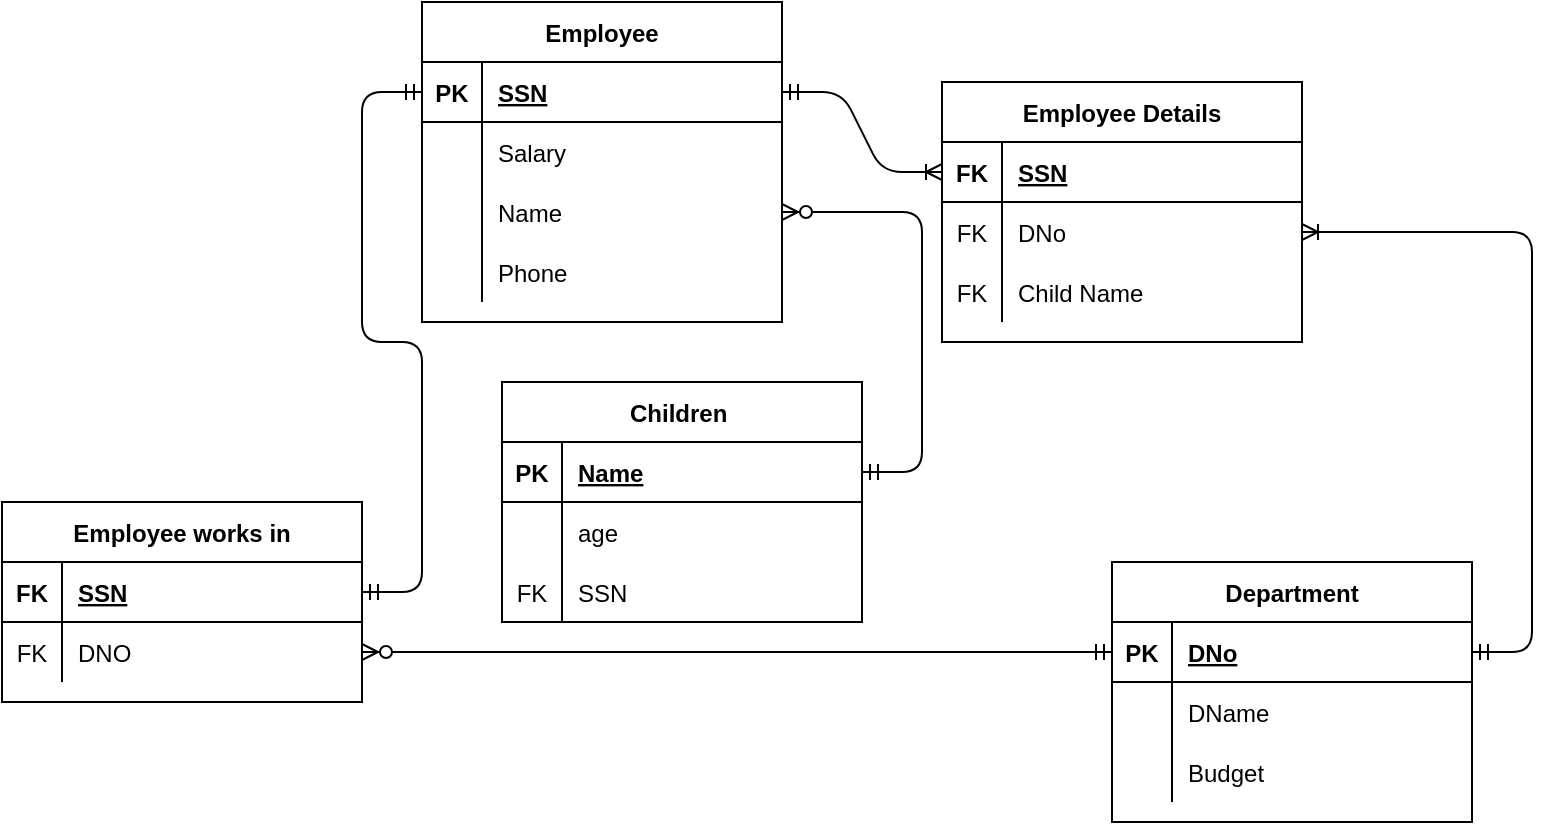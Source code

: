 <mxfile version="14.2.7" type="device"><diagram id="FEeAaD6x0Ngr0LJ_EmT-" name="Page-1"><mxGraphModel dx="1718" dy="492" grid="1" gridSize="10" guides="1" tooltips="1" connect="1" arrows="1" fold="1" page="1" pageScale="1" pageWidth="850" pageHeight="1100" math="0" shadow="0"><root><mxCell id="0"/><mxCell id="1" parent="0"/><mxCell id="Dwpc4GUuXYDUz4j9-Vww-1" value="Employee" style="shape=table;startSize=30;container=1;collapsible=1;childLayout=tableLayout;fixedRows=1;rowLines=0;fontStyle=1;align=center;resizeLast=1;" parent="1" vertex="1"><mxGeometry x="80" y="80" width="180" height="160" as="geometry"/></mxCell><mxCell id="Dwpc4GUuXYDUz4j9-Vww-2" value="" style="shape=partialRectangle;collapsible=0;dropTarget=0;pointerEvents=0;fillColor=none;top=0;left=0;bottom=1;right=0;points=[[0,0.5],[1,0.5]];portConstraint=eastwest;" parent="Dwpc4GUuXYDUz4j9-Vww-1" vertex="1"><mxGeometry y="30" width="180" height="30" as="geometry"/></mxCell><mxCell id="Dwpc4GUuXYDUz4j9-Vww-3" value="PK" style="shape=partialRectangle;connectable=0;fillColor=none;top=0;left=0;bottom=0;right=0;fontStyle=1;overflow=hidden;" parent="Dwpc4GUuXYDUz4j9-Vww-2" vertex="1"><mxGeometry width="30" height="30" as="geometry"/></mxCell><mxCell id="Dwpc4GUuXYDUz4j9-Vww-4" value="SSN" style="shape=partialRectangle;connectable=0;fillColor=none;top=0;left=0;bottom=0;right=0;align=left;spacingLeft=6;fontStyle=5;overflow=hidden;" parent="Dwpc4GUuXYDUz4j9-Vww-2" vertex="1"><mxGeometry x="30" width="150" height="30" as="geometry"/></mxCell><mxCell id="Dwpc4GUuXYDUz4j9-Vww-5" value="" style="shape=partialRectangle;collapsible=0;dropTarget=0;pointerEvents=0;fillColor=none;top=0;left=0;bottom=0;right=0;points=[[0,0.5],[1,0.5]];portConstraint=eastwest;" parent="Dwpc4GUuXYDUz4j9-Vww-1" vertex="1"><mxGeometry y="60" width="180" height="30" as="geometry"/></mxCell><mxCell id="Dwpc4GUuXYDUz4j9-Vww-6" value="" style="shape=partialRectangle;connectable=0;fillColor=none;top=0;left=0;bottom=0;right=0;editable=1;overflow=hidden;" parent="Dwpc4GUuXYDUz4j9-Vww-5" vertex="1"><mxGeometry width="30" height="30" as="geometry"/></mxCell><mxCell id="Dwpc4GUuXYDUz4j9-Vww-7" value="Salary" style="shape=partialRectangle;connectable=0;fillColor=none;top=0;left=0;bottom=0;right=0;align=left;spacingLeft=6;overflow=hidden;" parent="Dwpc4GUuXYDUz4j9-Vww-5" vertex="1"><mxGeometry x="30" width="150" height="30" as="geometry"/></mxCell><mxCell id="Dwpc4GUuXYDUz4j9-Vww-8" value="" style="shape=partialRectangle;collapsible=0;dropTarget=0;pointerEvents=0;fillColor=none;top=0;left=0;bottom=0;right=0;points=[[0,0.5],[1,0.5]];portConstraint=eastwest;" parent="Dwpc4GUuXYDUz4j9-Vww-1" vertex="1"><mxGeometry y="90" width="180" height="30" as="geometry"/></mxCell><mxCell id="Dwpc4GUuXYDUz4j9-Vww-9" value="" style="shape=partialRectangle;connectable=0;fillColor=none;top=0;left=0;bottom=0;right=0;editable=1;overflow=hidden;" parent="Dwpc4GUuXYDUz4j9-Vww-8" vertex="1"><mxGeometry width="30" height="30" as="geometry"/></mxCell><mxCell id="Dwpc4GUuXYDUz4j9-Vww-10" value="Name" style="shape=partialRectangle;connectable=0;fillColor=none;top=0;left=0;bottom=0;right=0;align=left;spacingLeft=6;overflow=hidden;" parent="Dwpc4GUuXYDUz4j9-Vww-8" vertex="1"><mxGeometry x="30" width="150" height="30" as="geometry"/></mxCell><mxCell id="Dwpc4GUuXYDUz4j9-Vww-11" value="" style="shape=partialRectangle;collapsible=0;dropTarget=0;pointerEvents=0;fillColor=none;top=0;left=0;bottom=0;right=0;points=[[0,0.5],[1,0.5]];portConstraint=eastwest;" parent="Dwpc4GUuXYDUz4j9-Vww-1" vertex="1"><mxGeometry y="120" width="180" height="30" as="geometry"/></mxCell><mxCell id="Dwpc4GUuXYDUz4j9-Vww-12" value="" style="shape=partialRectangle;connectable=0;fillColor=none;top=0;left=0;bottom=0;right=0;editable=1;overflow=hidden;" parent="Dwpc4GUuXYDUz4j9-Vww-11" vertex="1"><mxGeometry width="30" height="30" as="geometry"/></mxCell><mxCell id="Dwpc4GUuXYDUz4j9-Vww-13" value="Phone" style="shape=partialRectangle;connectable=0;fillColor=none;top=0;left=0;bottom=0;right=0;align=left;spacingLeft=6;overflow=hidden;" parent="Dwpc4GUuXYDUz4j9-Vww-11" vertex="1"><mxGeometry x="30" width="150" height="30" as="geometry"/></mxCell><mxCell id="Dwpc4GUuXYDUz4j9-Vww-15" value="Employee Details" style="shape=table;startSize=30;container=1;collapsible=1;childLayout=tableLayout;fixedRows=1;rowLines=0;fontStyle=1;align=center;resizeLast=1;" parent="1" vertex="1"><mxGeometry x="340" y="120" width="180" height="130" as="geometry"/></mxCell><mxCell id="Dwpc4GUuXYDUz4j9-Vww-16" value="" style="shape=partialRectangle;collapsible=0;dropTarget=0;pointerEvents=0;fillColor=none;top=0;left=0;bottom=1;right=0;points=[[0,0.5],[1,0.5]];portConstraint=eastwest;" parent="Dwpc4GUuXYDUz4j9-Vww-15" vertex="1"><mxGeometry y="30" width="180" height="30" as="geometry"/></mxCell><mxCell id="Dwpc4GUuXYDUz4j9-Vww-17" value="FK" style="shape=partialRectangle;connectable=0;fillColor=none;top=0;left=0;bottom=0;right=0;fontStyle=1;overflow=hidden;" parent="Dwpc4GUuXYDUz4j9-Vww-16" vertex="1"><mxGeometry width="30" height="30" as="geometry"/></mxCell><mxCell id="Dwpc4GUuXYDUz4j9-Vww-18" value="SSN" style="shape=partialRectangle;connectable=0;fillColor=none;top=0;left=0;bottom=0;right=0;align=left;spacingLeft=6;fontStyle=5;overflow=hidden;" parent="Dwpc4GUuXYDUz4j9-Vww-16" vertex="1"><mxGeometry x="30" width="150" height="30" as="geometry"/></mxCell><mxCell id="Dwpc4GUuXYDUz4j9-Vww-19" value="" style="shape=partialRectangle;collapsible=0;dropTarget=0;pointerEvents=0;fillColor=none;top=0;left=0;bottom=0;right=0;points=[[0,0.5],[1,0.5]];portConstraint=eastwest;" parent="Dwpc4GUuXYDUz4j9-Vww-15" vertex="1"><mxGeometry y="60" width="180" height="30" as="geometry"/></mxCell><mxCell id="Dwpc4GUuXYDUz4j9-Vww-20" value="FK" style="shape=partialRectangle;connectable=0;fillColor=none;top=0;left=0;bottom=0;right=0;editable=1;overflow=hidden;" parent="Dwpc4GUuXYDUz4j9-Vww-19" vertex="1"><mxGeometry width="30" height="30" as="geometry"/></mxCell><mxCell id="Dwpc4GUuXYDUz4j9-Vww-21" value="DNo" style="shape=partialRectangle;connectable=0;fillColor=none;top=0;left=0;bottom=0;right=0;align=left;spacingLeft=6;overflow=hidden;" parent="Dwpc4GUuXYDUz4j9-Vww-19" vertex="1"><mxGeometry x="30" width="150" height="30" as="geometry"/></mxCell><mxCell id="Dwpc4GUuXYDUz4j9-Vww-22" value="" style="shape=partialRectangle;collapsible=0;dropTarget=0;pointerEvents=0;fillColor=none;top=0;left=0;bottom=0;right=0;points=[[0,0.5],[1,0.5]];portConstraint=eastwest;" parent="Dwpc4GUuXYDUz4j9-Vww-15" vertex="1"><mxGeometry y="90" width="180" height="30" as="geometry"/></mxCell><mxCell id="Dwpc4GUuXYDUz4j9-Vww-23" value="FK" style="shape=partialRectangle;connectable=0;fillColor=none;top=0;left=0;bottom=0;right=0;editable=1;overflow=hidden;" parent="Dwpc4GUuXYDUz4j9-Vww-22" vertex="1"><mxGeometry width="30" height="30" as="geometry"/></mxCell><mxCell id="Dwpc4GUuXYDUz4j9-Vww-24" value="Child Name" style="shape=partialRectangle;connectable=0;fillColor=none;top=0;left=0;bottom=0;right=0;align=left;spacingLeft=6;overflow=hidden;" parent="Dwpc4GUuXYDUz4j9-Vww-22" vertex="1"><mxGeometry x="30" width="150" height="30" as="geometry"/></mxCell><mxCell id="Dwpc4GUuXYDUz4j9-Vww-28" value="Department" style="shape=table;startSize=30;container=1;collapsible=1;childLayout=tableLayout;fixedRows=1;rowLines=0;fontStyle=1;align=center;resizeLast=1;" parent="1" vertex="1"><mxGeometry x="425" y="360" width="180" height="130" as="geometry"/></mxCell><mxCell id="Dwpc4GUuXYDUz4j9-Vww-29" value="" style="shape=partialRectangle;collapsible=0;dropTarget=0;pointerEvents=0;fillColor=none;top=0;left=0;bottom=1;right=0;points=[[0,0.5],[1,0.5]];portConstraint=eastwest;" parent="Dwpc4GUuXYDUz4j9-Vww-28" vertex="1"><mxGeometry y="30" width="180" height="30" as="geometry"/></mxCell><mxCell id="Dwpc4GUuXYDUz4j9-Vww-30" value="PK" style="shape=partialRectangle;connectable=0;fillColor=none;top=0;left=0;bottom=0;right=0;fontStyle=1;overflow=hidden;" parent="Dwpc4GUuXYDUz4j9-Vww-29" vertex="1"><mxGeometry width="30" height="30" as="geometry"/></mxCell><mxCell id="Dwpc4GUuXYDUz4j9-Vww-31" value="DNo" style="shape=partialRectangle;connectable=0;fillColor=none;top=0;left=0;bottom=0;right=0;align=left;spacingLeft=6;fontStyle=5;overflow=hidden;" parent="Dwpc4GUuXYDUz4j9-Vww-29" vertex="1"><mxGeometry x="30" width="150" height="30" as="geometry"/></mxCell><mxCell id="Dwpc4GUuXYDUz4j9-Vww-32" value="" style="shape=partialRectangle;collapsible=0;dropTarget=0;pointerEvents=0;fillColor=none;top=0;left=0;bottom=0;right=0;points=[[0,0.5],[1,0.5]];portConstraint=eastwest;" parent="Dwpc4GUuXYDUz4j9-Vww-28" vertex="1"><mxGeometry y="60" width="180" height="30" as="geometry"/></mxCell><mxCell id="Dwpc4GUuXYDUz4j9-Vww-33" value="" style="shape=partialRectangle;connectable=0;fillColor=none;top=0;left=0;bottom=0;right=0;editable=1;overflow=hidden;" parent="Dwpc4GUuXYDUz4j9-Vww-32" vertex="1"><mxGeometry width="30" height="30" as="geometry"/></mxCell><mxCell id="Dwpc4GUuXYDUz4j9-Vww-34" value="DName" style="shape=partialRectangle;connectable=0;fillColor=none;top=0;left=0;bottom=0;right=0;align=left;spacingLeft=6;overflow=hidden;" parent="Dwpc4GUuXYDUz4j9-Vww-32" vertex="1"><mxGeometry x="30" width="150" height="30" as="geometry"/></mxCell><mxCell id="Dwpc4GUuXYDUz4j9-Vww-35" value="" style="shape=partialRectangle;collapsible=0;dropTarget=0;pointerEvents=0;fillColor=none;top=0;left=0;bottom=0;right=0;points=[[0,0.5],[1,0.5]];portConstraint=eastwest;" parent="Dwpc4GUuXYDUz4j9-Vww-28" vertex="1"><mxGeometry y="90" width="180" height="30" as="geometry"/></mxCell><mxCell id="Dwpc4GUuXYDUz4j9-Vww-36" value="" style="shape=partialRectangle;connectable=0;fillColor=none;top=0;left=0;bottom=0;right=0;editable=1;overflow=hidden;" parent="Dwpc4GUuXYDUz4j9-Vww-35" vertex="1"><mxGeometry width="30" height="30" as="geometry"/></mxCell><mxCell id="Dwpc4GUuXYDUz4j9-Vww-37" value="Budget" style="shape=partialRectangle;connectable=0;fillColor=none;top=0;left=0;bottom=0;right=0;align=left;spacingLeft=6;overflow=hidden;" parent="Dwpc4GUuXYDUz4j9-Vww-35" vertex="1"><mxGeometry x="30" width="150" height="30" as="geometry"/></mxCell><mxCell id="Dwpc4GUuXYDUz4j9-Vww-41" value="Children " style="shape=table;startSize=30;container=1;collapsible=1;childLayout=tableLayout;fixedRows=1;rowLines=0;fontStyle=1;align=center;resizeLast=1;" parent="1" vertex="1"><mxGeometry x="120" y="270" width="180" height="120" as="geometry"/></mxCell><mxCell id="Dwpc4GUuXYDUz4j9-Vww-42" value="" style="shape=partialRectangle;collapsible=0;dropTarget=0;pointerEvents=0;fillColor=none;top=0;left=0;bottom=1;right=0;points=[[0,0.5],[1,0.5]];portConstraint=eastwest;" parent="Dwpc4GUuXYDUz4j9-Vww-41" vertex="1"><mxGeometry y="30" width="180" height="30" as="geometry"/></mxCell><mxCell id="Dwpc4GUuXYDUz4j9-Vww-43" value="PK" style="shape=partialRectangle;connectable=0;fillColor=none;top=0;left=0;bottom=0;right=0;fontStyle=1;overflow=hidden;" parent="Dwpc4GUuXYDUz4j9-Vww-42" vertex="1"><mxGeometry width="30" height="30" as="geometry"/></mxCell><mxCell id="Dwpc4GUuXYDUz4j9-Vww-44" value="Name" style="shape=partialRectangle;connectable=0;fillColor=none;top=0;left=0;bottom=0;right=0;align=left;spacingLeft=6;fontStyle=5;overflow=hidden;" parent="Dwpc4GUuXYDUz4j9-Vww-42" vertex="1"><mxGeometry x="30" width="150" height="30" as="geometry"/></mxCell><mxCell id="Dwpc4GUuXYDUz4j9-Vww-45" value="" style="shape=partialRectangle;collapsible=0;dropTarget=0;pointerEvents=0;fillColor=none;top=0;left=0;bottom=0;right=0;points=[[0,0.5],[1,0.5]];portConstraint=eastwest;" parent="Dwpc4GUuXYDUz4j9-Vww-41" vertex="1"><mxGeometry y="60" width="180" height="30" as="geometry"/></mxCell><mxCell id="Dwpc4GUuXYDUz4j9-Vww-46" value="" style="shape=partialRectangle;connectable=0;fillColor=none;top=0;left=0;bottom=0;right=0;editable=1;overflow=hidden;" parent="Dwpc4GUuXYDUz4j9-Vww-45" vertex="1"><mxGeometry width="30" height="30" as="geometry"/></mxCell><mxCell id="Dwpc4GUuXYDUz4j9-Vww-47" value="age" style="shape=partialRectangle;connectable=0;fillColor=none;top=0;left=0;bottom=0;right=0;align=left;spacingLeft=6;overflow=hidden;" parent="Dwpc4GUuXYDUz4j9-Vww-45" vertex="1"><mxGeometry x="30" width="150" height="30" as="geometry"/></mxCell><mxCell id="Dwpc4GUuXYDUz4j9-Vww-55" value="" style="shape=partialRectangle;collapsible=0;dropTarget=0;pointerEvents=0;fillColor=none;top=0;left=0;bottom=0;right=0;points=[[0,0.5],[1,0.5]];portConstraint=eastwest;" parent="Dwpc4GUuXYDUz4j9-Vww-41" vertex="1"><mxGeometry y="90" width="180" height="30" as="geometry"/></mxCell><mxCell id="Dwpc4GUuXYDUz4j9-Vww-56" value="FK" style="shape=partialRectangle;connectable=0;fillColor=none;top=0;left=0;bottom=0;right=0;editable=1;overflow=hidden;" parent="Dwpc4GUuXYDUz4j9-Vww-55" vertex="1"><mxGeometry width="30" height="30" as="geometry"/></mxCell><mxCell id="Dwpc4GUuXYDUz4j9-Vww-57" value="SSN" style="shape=partialRectangle;connectable=0;fillColor=none;top=0;left=0;bottom=0;right=0;align=left;spacingLeft=6;overflow=hidden;" parent="Dwpc4GUuXYDUz4j9-Vww-55" vertex="1"><mxGeometry x="30" width="150" height="30" as="geometry"/></mxCell><mxCell id="Dwpc4GUuXYDUz4j9-Vww-54" value="" style="edgeStyle=entityRelationEdgeStyle;fontSize=12;html=1;endArrow=ERoneToMany;startArrow=ERmandOne;" parent="1" source="Dwpc4GUuXYDUz4j9-Vww-2" target="Dwpc4GUuXYDUz4j9-Vww-16" edge="1"><mxGeometry width="100" height="100" relative="1" as="geometry"><mxPoint x="370" y="310" as="sourcePoint"/><mxPoint x="470" y="210" as="targetPoint"/></mxGeometry></mxCell><mxCell id="Dwpc4GUuXYDUz4j9-Vww-58" value="" style="edgeStyle=entityRelationEdgeStyle;fontSize=12;html=1;endArrow=ERzeroToMany;startArrow=ERmandOne;" parent="1" source="Dwpc4GUuXYDUz4j9-Vww-42" target="Dwpc4GUuXYDUz4j9-Vww-8" edge="1"><mxGeometry width="100" height="100" relative="1" as="geometry"><mxPoint x="370" y="310" as="sourcePoint"/><mxPoint x="470" y="210" as="targetPoint"/></mxGeometry></mxCell><mxCell id="Dwpc4GUuXYDUz4j9-Vww-59" value="" style="edgeStyle=entityRelationEdgeStyle;fontSize=12;html=1;endArrow=ERoneToMany;startArrow=ERmandOne;" parent="1" source="Dwpc4GUuXYDUz4j9-Vww-29" target="Dwpc4GUuXYDUz4j9-Vww-19" edge="1"><mxGeometry width="100" height="100" relative="1" as="geometry"><mxPoint x="370" y="310" as="sourcePoint"/><mxPoint x="470" y="210" as="targetPoint"/></mxGeometry></mxCell><mxCell id="8vdtRTm8jB1zDKFsWICp-1" value="Employee works in" style="shape=table;startSize=30;container=1;collapsible=1;childLayout=tableLayout;fixedRows=1;rowLines=0;fontStyle=1;align=center;resizeLast=1;" vertex="1" parent="1"><mxGeometry x="-130" y="330" width="180" height="100" as="geometry"/></mxCell><mxCell id="8vdtRTm8jB1zDKFsWICp-2" value="" style="shape=partialRectangle;collapsible=0;dropTarget=0;pointerEvents=0;fillColor=none;top=0;left=0;bottom=1;right=0;points=[[0,0.5],[1,0.5]];portConstraint=eastwest;" vertex="1" parent="8vdtRTm8jB1zDKFsWICp-1"><mxGeometry y="30" width="180" height="30" as="geometry"/></mxCell><mxCell id="8vdtRTm8jB1zDKFsWICp-3" value="FK" style="shape=partialRectangle;connectable=0;fillColor=none;top=0;left=0;bottom=0;right=0;fontStyle=1;overflow=hidden;" vertex="1" parent="8vdtRTm8jB1zDKFsWICp-2"><mxGeometry width="30" height="30" as="geometry"/></mxCell><mxCell id="8vdtRTm8jB1zDKFsWICp-4" value="SSN" style="shape=partialRectangle;connectable=0;fillColor=none;top=0;left=0;bottom=0;right=0;align=left;spacingLeft=6;fontStyle=5;overflow=hidden;" vertex="1" parent="8vdtRTm8jB1zDKFsWICp-2"><mxGeometry x="30" width="150" height="30" as="geometry"/></mxCell><mxCell id="8vdtRTm8jB1zDKFsWICp-5" value="" style="shape=partialRectangle;collapsible=0;dropTarget=0;pointerEvents=0;fillColor=none;top=0;left=0;bottom=0;right=0;points=[[0,0.5],[1,0.5]];portConstraint=eastwest;" vertex="1" parent="8vdtRTm8jB1zDKFsWICp-1"><mxGeometry y="60" width="180" height="30" as="geometry"/></mxCell><mxCell id="8vdtRTm8jB1zDKFsWICp-6" value="FK" style="shape=partialRectangle;connectable=0;fillColor=none;top=0;left=0;bottom=0;right=0;editable=1;overflow=hidden;" vertex="1" parent="8vdtRTm8jB1zDKFsWICp-5"><mxGeometry width="30" height="30" as="geometry"/></mxCell><mxCell id="8vdtRTm8jB1zDKFsWICp-7" value="DNO" style="shape=partialRectangle;connectable=0;fillColor=none;top=0;left=0;bottom=0;right=0;align=left;spacingLeft=6;overflow=hidden;" vertex="1" parent="8vdtRTm8jB1zDKFsWICp-5"><mxGeometry x="30" width="150" height="30" as="geometry"/></mxCell><mxCell id="8vdtRTm8jB1zDKFsWICp-14" value="" style="edgeStyle=entityRelationEdgeStyle;fontSize=12;html=1;endArrow=ERmandOne;startArrow=ERmandOne;" edge="1" parent="1" source="Dwpc4GUuXYDUz4j9-Vww-2" target="8vdtRTm8jB1zDKFsWICp-2"><mxGeometry width="100" height="100" relative="1" as="geometry"><mxPoint x="370" y="310" as="sourcePoint"/><mxPoint x="470" y="210" as="targetPoint"/></mxGeometry></mxCell><mxCell id="8vdtRTm8jB1zDKFsWICp-15" value="" style="edgeStyle=entityRelationEdgeStyle;fontSize=12;html=1;endArrow=ERzeroToMany;startArrow=ERmandOne;" edge="1" parent="1" source="Dwpc4GUuXYDUz4j9-Vww-29" target="8vdtRTm8jB1zDKFsWICp-5"><mxGeometry width="100" height="100" relative="1" as="geometry"><mxPoint x="220" y="310" as="sourcePoint"/><mxPoint x="320" y="210" as="targetPoint"/></mxGeometry></mxCell></root></mxGraphModel></diagram></mxfile>